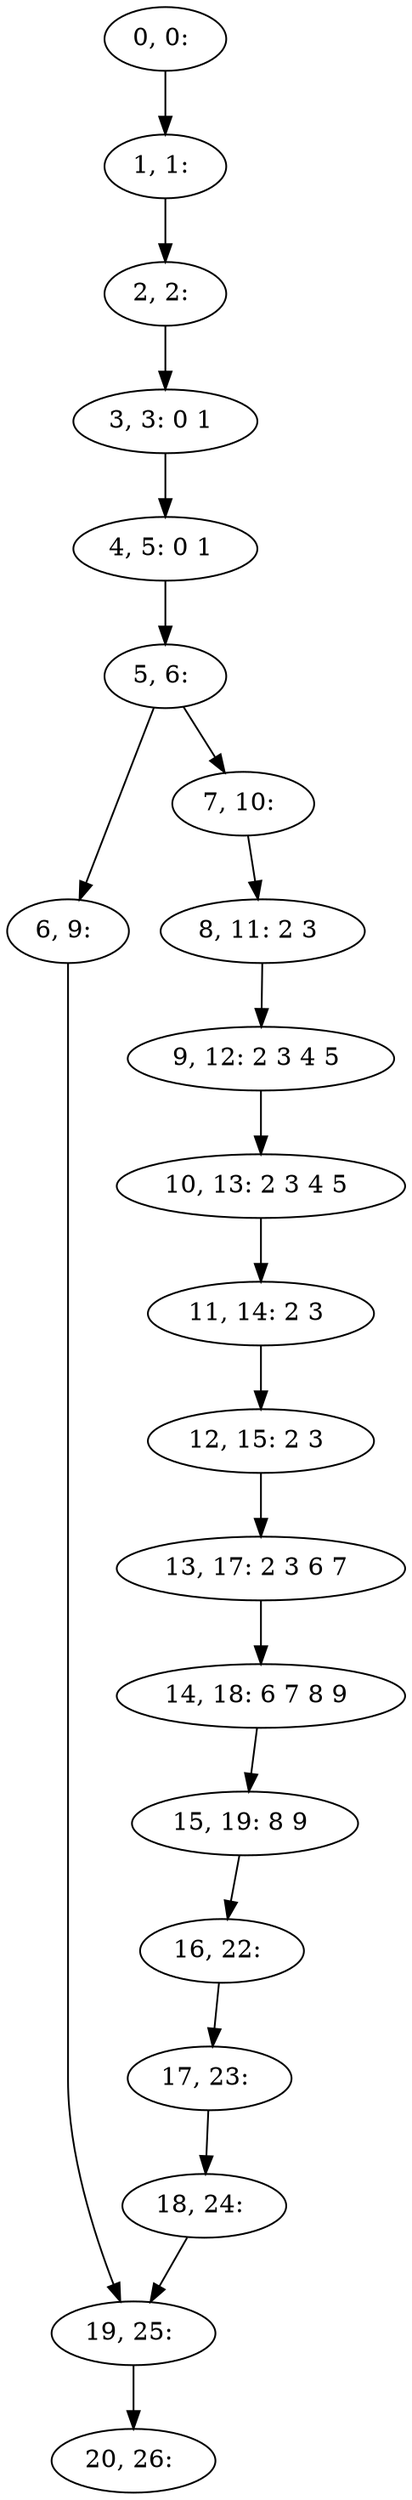 digraph G {
0[label="0, 0: "];
1[label="1, 1: "];
2[label="2, 2: "];
3[label="3, 3: 0 1 "];
4[label="4, 5: 0 1 "];
5[label="5, 6: "];
6[label="6, 9: "];
7[label="7, 10: "];
8[label="8, 11: 2 3 "];
9[label="9, 12: 2 3 4 5 "];
10[label="10, 13: 2 3 4 5 "];
11[label="11, 14: 2 3 "];
12[label="12, 15: 2 3 "];
13[label="13, 17: 2 3 6 7 "];
14[label="14, 18: 6 7 8 9 "];
15[label="15, 19: 8 9 "];
16[label="16, 22: "];
17[label="17, 23: "];
18[label="18, 24: "];
19[label="19, 25: "];
20[label="20, 26: "];
0->1 ;
1->2 ;
2->3 ;
3->4 ;
4->5 ;
5->6 ;
5->7 ;
6->19 ;
7->8 ;
8->9 ;
9->10 ;
10->11 ;
11->12 ;
12->13 ;
13->14 ;
14->15 ;
15->16 ;
16->17 ;
17->18 ;
18->19 ;
19->20 ;
}
